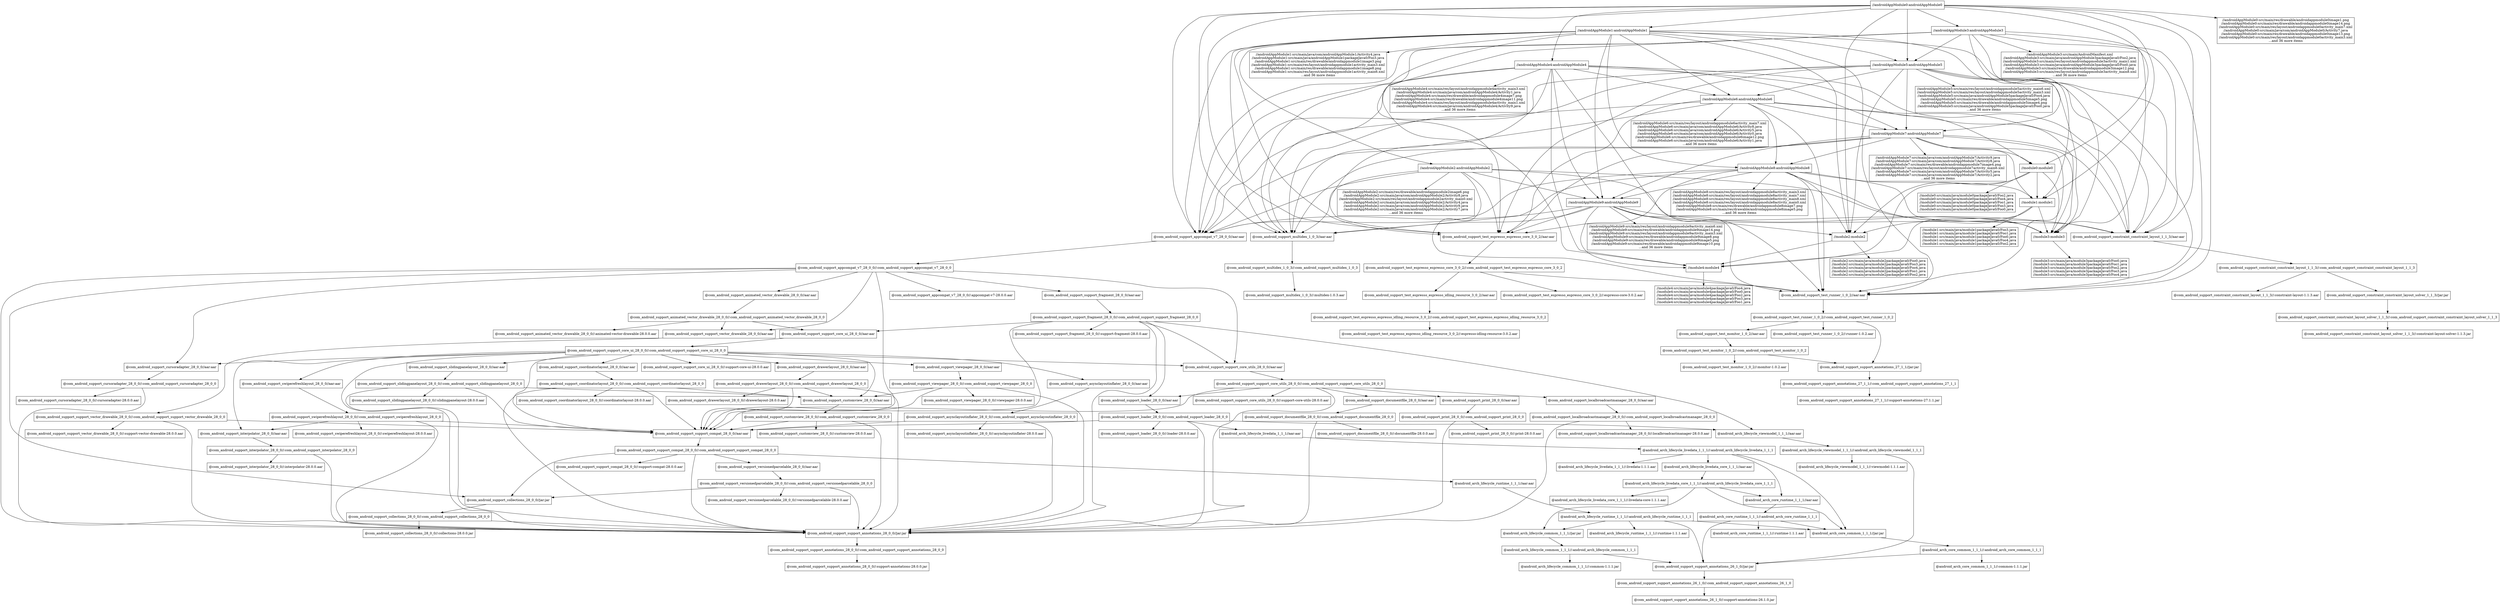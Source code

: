 digraph mygraph {
  node [shape=box];
"//androidAppModule0:androidAppModule0"
"//androidAppModule0:androidAppModule0" -> "//androidAppModule1:androidAppModule1"
"//androidAppModule0:androidAppModule0" -> "//androidAppModule4:androidAppModule4"
"//androidAppModule0:androidAppModule0" -> "//androidAppModule5:androidAppModule5"
"//androidAppModule0:androidAppModule0" -> "//module1:module1"
"//androidAppModule0:androidAppModule0" -> "//module0:module0"
"//androidAppModule0:androidAppModule0" -> "//androidAppModule3:androidAppModule3"
"//androidAppModule0:androidAppModule0" -> "//module2:module2"
"//androidAppModule0:androidAppModule0" -> "@com_android_support_appcompat_v7_28_0_0//aar:aar"
"//androidAppModule0:androidAppModule0" -> "//androidAppModule0:src/main/res/drawable/androidappmodule0image1.png\n//androidAppModule0:src/main/res/drawable/androidappmodule0image14.png\n//androidAppModule0:src/main/res/layout/androidappmodule0activity_main7.xml\n//androidAppModule0:src/main/java/com/androidAppModule0/Activity7.java\n//androidAppModule0:src/main/res/drawable/androidappmodule0image13.png\n//androidAppModule0:src/main/res/layout/androidappmodule0activity_main3.xml\n...and 36 more items"
"//androidAppModule0:androidAppModule0" -> "@com_android_support_test_espresso_espresso_core_3_0_2//aar:aar"
"//androidAppModule0:androidAppModule0" -> "@com_android_support_constraint_constraint_layout_1_1_3//aar:aar"
"//androidAppModule0:androidAppModule0" -> "@com_android_support_test_runner_1_0_2//aar:aar"
"//androidAppModule0:androidAppModule0" -> "@com_android_support_multidex_1_0_3//aar:aar"
"//androidAppModule0:src/main/res/drawable/androidappmodule0image1.png\n//androidAppModule0:src/main/res/drawable/androidappmodule0image14.png\n//androidAppModule0:src/main/res/layout/androidappmodule0activity_main7.xml\n//androidAppModule0:src/main/java/com/androidAppModule0/Activity7.java\n//androidAppModule0:src/main/res/drawable/androidappmodule0image13.png\n//androidAppModule0:src/main/res/layout/androidappmodule0activity_main3.xml\n...and 36 more items"
"//androidAppModule4:androidAppModule4"
"//androidAppModule4:androidAppModule4" -> "//androidAppModule4:src/main/res/layout/androidappmodule4activity_main3.xml\n//androidAppModule4:src/main/java/com/androidAppModule4/Activity1.java\n//androidAppModule4:src/main/res/drawable/androidappmodule4image7.png\n//androidAppModule4:src/main/res/drawable/androidappmodule4image11.png\n//androidAppModule4:src/main/res/layout/androidappmodule4activity_main1.xml\n//androidAppModule4:src/main/java/com/androidAppModule4/Activity9.java\n...and 36 more items"
"//androidAppModule4:androidAppModule4" -> "//androidAppModule9:androidAppModule9"
"//androidAppModule4:androidAppModule4" -> "@com_android_support_test_espresso_espresso_core_3_0_2//aar:aar"
"//androidAppModule4:androidAppModule4" -> "@com_android_support_test_runner_1_0_2//aar:aar"
"//androidAppModule4:androidAppModule4" -> "@com_android_support_multidex_1_0_3//aar:aar"
"//androidAppModule4:androidAppModule4" -> "@com_android_support_constraint_constraint_layout_1_1_3//aar:aar"
"//androidAppModule4:androidAppModule4" -> "@com_android_support_appcompat_v7_28_0_0//aar:aar"
"//androidAppModule4:androidAppModule4" -> "//module0:module0"
"//androidAppModule4:androidAppModule4" -> "//androidAppModule7:androidAppModule7"
"//androidAppModule4:androidAppModule4" -> "//androidAppModule6:androidAppModule6"
"//androidAppModule4:androidAppModule4" -> "//module4:module4"
"//androidAppModule4:src/main/res/layout/androidappmodule4activity_main3.xml\n//androidAppModule4:src/main/java/com/androidAppModule4/Activity1.java\n//androidAppModule4:src/main/res/drawable/androidappmodule4image7.png\n//androidAppModule4:src/main/res/drawable/androidappmodule4image11.png\n//androidAppModule4:src/main/res/layout/androidappmodule4activity_main1.xml\n//androidAppModule4:src/main/java/com/androidAppModule4/Activity9.java\n...and 36 more items"
"//androidAppModule3:androidAppModule3"
"//androidAppModule3:androidAppModule3" -> "//androidAppModule5:androidAppModule5"
"//androidAppModule3:androidAppModule3" -> "//androidAppModule3:src/main/AndroidManifest.xml\n//androidAppModule3:src/main/java/androidAppModule3packageJava0/Foo2.java\n//androidAppModule3:src/main/res/layout/androidappmodule3activity_main1.xml\n//androidAppModule3:src/main/java/androidAppModule3packageJava0/Foo0.java\n//androidAppModule3:src/main/res/drawable/androidappmodule3image12.png\n//androidAppModule3:src/main/res/layout/androidappmodule3activity_main8.xml\n...and 36 more items"
"//androidAppModule3:androidAppModule3" -> "//androidAppModule7:androidAppModule7"
"//androidAppModule3:androidAppModule3" -> "@com_android_support_test_runner_1_0_2//aar:aar"
"//androidAppModule3:androidAppModule3" -> "@com_android_support_test_espresso_espresso_core_3_0_2//aar:aar"
"//androidAppModule3:androidAppModule3" -> "@com_android_support_multidex_1_0_3//aar:aar"
"//androidAppModule3:androidAppModule3" -> "@com_android_support_constraint_constraint_layout_1_1_3//aar:aar"
"//androidAppModule3:androidAppModule3" -> "@com_android_support_appcompat_v7_28_0_0//aar:aar"
"//androidAppModule3:androidAppModule3" -> "//module3:module3"
"//androidAppModule3:androidAppModule3" -> "//module1:module1"
"//androidAppModule3:src/main/AndroidManifest.xml\n//androidAppModule3:src/main/java/androidAppModule3packageJava0/Foo2.java\n//androidAppModule3:src/main/res/layout/androidappmodule3activity_main1.xml\n//androidAppModule3:src/main/java/androidAppModule3packageJava0/Foo0.java\n//androidAppModule3:src/main/res/drawable/androidappmodule3image12.png\n//androidAppModule3:src/main/res/layout/androidappmodule3activity_main8.xml\n...and 36 more items"
"//androidAppModule1:androidAppModule1"
"//androidAppModule1:androidAppModule1" -> "//androidAppModule1:src/main/java/com/androidAppModule1/Activity4.java\n//androidAppModule1:src/main/java/androidAppModule1packageJava0/Foo3.java\n//androidAppModule1:src/main/res/drawable/androidappmodule1image3.png\n//androidAppModule1:src/main/res/layout/androidappmodule1activity_main3.xml\n//androidAppModule1:src/main/res/drawable/androidappmodule1image8.png\n//androidAppModule1:src/main/res/layout/androidappmodule1activity_main6.xml\n...and 36 more items"
"//androidAppModule1:androidAppModule1" -> "@com_android_support_constraint_constraint_layout_1_1_3//aar:aar"
"//androidAppModule1:androidAppModule1" -> "@com_android_support_appcompat_v7_28_0_0//aar:aar"
"//androidAppModule1:androidAppModule1" -> "@com_android_support_test_espresso_espresso_core_3_0_2//aar:aar"
"//androidAppModule1:androidAppModule1" -> "@com_android_support_test_runner_1_0_2//aar:aar"
"//androidAppModule1:androidAppModule1" -> "@com_android_support_multidex_1_0_3//aar:aar"
"//androidAppModule1:androidAppModule1" -> "//androidAppModule8:androidAppModule8"
"//androidAppModule1:androidAppModule1" -> "//module3:module3"
"//androidAppModule1:androidAppModule1" -> "//androidAppModule5:androidAppModule5"
"//androidAppModule1:androidAppModule1" -> "//androidAppModule9:androidAppModule9"
"//androidAppModule1:androidAppModule1" -> "//module4:module4"
"//androidAppModule1:androidAppModule1" -> "//module2:module2"
"//androidAppModule1:androidAppModule1" -> "//androidAppModule6:androidAppModule6"
"//androidAppModule1:androidAppModule1" -> "//androidAppModule2:androidAppModule2"
"//androidAppModule2:androidAppModule2"
"//androidAppModule2:androidAppModule2" -> "//androidAppModule9:androidAppModule9"
"//androidAppModule2:androidAppModule2" -> "//androidAppModule2:src/main/res/drawable/androidappmodule2image6.png\n//androidAppModule2:src/main/java/com/androidAppModule2/Activity8.java\n//androidAppModule2:src/main/res/layout/androidappmodule2activity_main0.xml\n//androidAppModule2:src/main/java/com/androidAppModule2/Activity4.java\n//androidAppModule2:src/main/java/com/androidAppModule2/Activity9.java\n//androidAppModule2:src/main/java/com/androidAppModule2/Activity7.java\n...and 36 more items"
"//androidAppModule2:androidAppModule2" -> "@com_android_support_test_espresso_espresso_core_3_0_2//aar:aar"
"//androidAppModule2:androidAppModule2" -> "@com_android_support_test_runner_1_0_2//aar:aar"
"//androidAppModule2:androidAppModule2" -> "@com_android_support_multidex_1_0_3//aar:aar"
"//androidAppModule2:androidAppModule2" -> "@com_android_support_constraint_constraint_layout_1_1_3//aar:aar"
"//androidAppModule2:androidAppModule2" -> "@com_android_support_appcompat_v7_28_0_0//aar:aar"
"//androidAppModule2:androidAppModule2" -> "//module3:module3"
"//androidAppModule2:src/main/res/drawable/androidappmodule2image6.png\n//androidAppModule2:src/main/java/com/androidAppModule2/Activity8.java\n//androidAppModule2:src/main/res/layout/androidappmodule2activity_main0.xml\n//androidAppModule2:src/main/java/com/androidAppModule2/Activity4.java\n//androidAppModule2:src/main/java/com/androidAppModule2/Activity9.java\n//androidAppModule2:src/main/java/com/androidAppModule2/Activity7.java\n...and 36 more items"
"//androidAppModule5:androidAppModule5"
"//androidAppModule5:androidAppModule5" -> "//androidAppModule5:src/main/res/layout/androidappmodule5activity_main6.xml\n//androidAppModule5:src/main/res/layout/androidappmodule5activity_main3.xml\n//androidAppModule5:src/main/java/androidAppModule5packageJava0/Foo4.java\n//androidAppModule5:src/main/res/drawable/androidappmodule5image5.png\n//androidAppModule5:src/main/res/drawable/androidappmodule5image4.png\n//androidAppModule5:src/main/java/androidAppModule5packageJava0/Foo0.java\n...and 36 more items"
"//androidAppModule5:androidAppModule5" -> "@com_android_support_test_espresso_espresso_core_3_0_2//aar:aar"
"//androidAppModule5:androidAppModule5" -> "@com_android_support_test_runner_1_0_2//aar:aar"
"//androidAppModule5:androidAppModule5" -> "@com_android_support_constraint_constraint_layout_1_1_3//aar:aar"
"//androidAppModule5:androidAppModule5" -> "@com_android_support_multidex_1_0_3//aar:aar"
"//androidAppModule5:androidAppModule5" -> "@com_android_support_appcompat_v7_28_0_0//aar:aar"
"//androidAppModule5:androidAppModule5" -> "//androidAppModule7:androidAppModule7"
"//androidAppModule5:androidAppModule5" -> "//module2:module2"
"//androidAppModule5:androidAppModule5" -> "//androidAppModule6:androidAppModule6"
"//androidAppModule5:androidAppModule5" -> "//module3:module3"
"//androidAppModule6:androidAppModule6"
"//androidAppModule6:androidAppModule6" -> "//androidAppModule8:androidAppModule8"
"//androidAppModule6:androidAppModule6" -> "@com_android_support_test_runner_1_0_2//aar:aar"
"//androidAppModule6:androidAppModule6" -> "@com_android_support_multidex_1_0_3//aar:aar"
"//androidAppModule6:androidAppModule6" -> "@com_android_support_appcompat_v7_28_0_0//aar:aar"
"//androidAppModule6:androidAppModule6" -> "//androidAppModule7:androidAppModule7"
"//androidAppModule6:androidAppModule6" -> "//androidAppModule6:src/main/res/layout/androidappmodule6activity_main7.xml\n//androidAppModule6:src/main/java/com/androidAppModule6/Activity8.java\n//androidAppModule6:src/main/java/com/androidAppModule6/Activity5.java\n//androidAppModule6:src/main/java/com/androidAppModule6/Activity0.java\n//androidAppModule6:src/main/res/drawable/androidappmodule6image12.png\n//androidAppModule6:src/main/java/com/androidAppModule6/Activity1.java\n...and 36 more items"
"//androidAppModule6:androidAppModule6" -> "@com_android_support_test_espresso_espresso_core_3_0_2//aar:aar"
"//androidAppModule6:androidAppModule6" -> "@com_android_support_constraint_constraint_layout_1_1_3//aar:aar"
"//androidAppModule6:androidAppModule6" -> "//module3:module3"
"//androidAppModule7:androidAppModule7"
"//androidAppModule7:androidAppModule7" -> "//module3:module3"
"//androidAppModule7:androidAppModule7" -> "@com_android_support_constraint_constraint_layout_1_1_3//aar:aar"
"//androidAppModule7:androidAppModule7" -> "@com_android_support_multidex_1_0_3//aar:aar"
"//androidAppModule7:androidAppModule7" -> "@com_android_support_appcompat_v7_28_0_0//aar:aar"
"//androidAppModule7:androidAppModule7" -> "//module1:module1"
"//androidAppModule7:androidAppModule7" -> "//module0:module0"
"//androidAppModule7:androidAppModule7" -> "@com_android_support_test_runner_1_0_2//aar:aar"
"//androidAppModule7:androidAppModule7" -> "//androidAppModule8:androidAppModule8"
"//androidAppModule7:androidAppModule7" -> "@com_android_support_test_espresso_espresso_core_3_0_2//aar:aar"
"//androidAppModule7:androidAppModule7" -> "//androidAppModule9:androidAppModule9"
"//androidAppModule7:androidAppModule7" -> "//androidAppModule7:src/main/java/com/androidAppModule7/Activity9.java\n//androidAppModule7:src/main/java/com/androidAppModule7/Activity8.java\n//androidAppModule7:src/main/res/drawable/androidappmodule7image4.png\n//androidAppModule7:src/main/res/layout/androidappmodule7activity_main6.xml\n//androidAppModule7:src/main/java/com/androidAppModule7/Activity5.java\n//androidAppModule7:src/main/java/com/androidAppModule7/Activity2.java\n...and 36 more items"
"//androidAppModule7:src/main/java/com/androidAppModule7/Activity9.java\n//androidAppModule7:src/main/java/com/androidAppModule7/Activity8.java\n//androidAppModule7:src/main/res/drawable/androidappmodule7image4.png\n//androidAppModule7:src/main/res/layout/androidappmodule7activity_main6.xml\n//androidAppModule7:src/main/java/com/androidAppModule7/Activity5.java\n//androidAppModule7:src/main/java/com/androidAppModule7/Activity2.java\n...and 36 more items"
"//module0:module0"
"//module0:module0" -> "//module3:module3"
"//module0:module0" -> "//module0:src/main/java/module0packageJava0/Foo2.java\n//module0:src/main/java/module0packageJava0/Foo4.java\n//module0:src/main/java/module0packageJava0/Foo1.java\n//module0:src/main/java/module0packageJava0/Foo3.java\n//module0:src/main/java/module0packageJava0/Foo0.java"
"//module0:module0" -> "//module1:module1"
"//module0:module0" -> "//module2:module2"
"//module0:module0" -> "//module4:module4"
"//androidAppModule5:src/main/res/layout/androidappmodule5activity_main6.xml\n//androidAppModule5:src/main/res/layout/androidappmodule5activity_main3.xml\n//androidAppModule5:src/main/java/androidAppModule5packageJava0/Foo4.java\n//androidAppModule5:src/main/res/drawable/androidappmodule5image5.png\n//androidAppModule5:src/main/res/drawable/androidappmodule5image4.png\n//androidAppModule5:src/main/java/androidAppModule5packageJava0/Foo0.java\n...and 36 more items"
"//androidAppModule8:androidAppModule8"
"//androidAppModule8:androidAppModule8" -> "//module2:module2"
"//androidAppModule8:androidAppModule8" -> "@com_android_support_test_espresso_espresso_core_3_0_2//aar:aar"
"//androidAppModule8:androidAppModule8" -> "//module1:module1"
"//androidAppModule8:androidAppModule8" -> "//androidAppModule8:src/main/res/layout/androidappmodule8activity_main3.xml\n//androidAppModule8:src/main/res/layout/androidappmodule8activity_main7.xml\n//androidAppModule8:src/main/res/layout/androidappmodule8activity_main8.xml\n//androidAppModule8:src/main/res/layout/androidappmodule8activity_main0.xml\n//androidAppModule8:src/main/res/drawable/androidappmodule8image7.png\n//androidAppModule8:src/main/res/drawable/androidappmodule8image5.png\n...and 36 more items"
"//androidAppModule8:androidAppModule8" -> "//androidAppModule9:androidAppModule9"
"//androidAppModule8:androidAppModule8" -> "//module3:module3"
"//androidAppModule8:androidAppModule8" -> "@com_android_support_appcompat_v7_28_0_0//aar:aar"
"//androidAppModule8:androidAppModule8" -> "@com_android_support_constraint_constraint_layout_1_1_3//aar:aar"
"//androidAppModule8:androidAppModule8" -> "@com_android_support_test_runner_1_0_2//aar:aar"
"//androidAppModule8:androidAppModule8" -> "@com_android_support_multidex_1_0_3//aar:aar"
"//androidAppModule9:androidAppModule9"
"//androidAppModule9:androidAppModule9" -> "//module3:module3"
"//androidAppModule9:androidAppModule9" -> "//module2:module2"
"//androidAppModule9:androidAppModule9" -> "//module4:module4"
"//androidAppModule9:androidAppModule9" -> "@com_android_support_appcompat_v7_28_0_0//aar:aar"
"//androidAppModule9:androidAppModule9" -> "@com_android_support_test_espresso_espresso_core_3_0_2//aar:aar"
"//androidAppModule9:androidAppModule9" -> "@com_android_support_test_runner_1_0_2//aar:aar"
"//androidAppModule9:androidAppModule9" -> "@com_android_support_constraint_constraint_layout_1_1_3//aar:aar"
"//androidAppModule9:androidAppModule9" -> "@com_android_support_multidex_1_0_3//aar:aar"
"//androidAppModule9:androidAppModule9" -> "//androidAppModule9:src/main/res/layout/androidappmodule9activity_main6.xml\n//androidAppModule9:src/main/res/drawable/androidappmodule9image14.png\n//androidAppModule9:src/main/res/layout/androidappmodule9activity_main3.xml\n//androidAppModule9:src/main/res/drawable/androidappmodule9image8.png\n//androidAppModule9:src/main/res/drawable/androidappmodule9image5.png\n//androidAppModule9:src/main/res/drawable/androidappmodule9image10.png\n...and 36 more items"
"//androidAppModule9:src/main/res/layout/androidappmodule9activity_main6.xml\n//androidAppModule9:src/main/res/drawable/androidappmodule9image14.png\n//androidAppModule9:src/main/res/layout/androidappmodule9activity_main3.xml\n//androidAppModule9:src/main/res/drawable/androidappmodule9image8.png\n//androidAppModule9:src/main/res/drawable/androidappmodule9image5.png\n//androidAppModule9:src/main/res/drawable/androidappmodule9image10.png\n...and 36 more items"
"//androidAppModule8:src/main/res/layout/androidappmodule8activity_main3.xml\n//androidAppModule8:src/main/res/layout/androidappmodule8activity_main7.xml\n//androidAppModule8:src/main/res/layout/androidappmodule8activity_main8.xml\n//androidAppModule8:src/main/res/layout/androidappmodule8activity_main0.xml\n//androidAppModule8:src/main/res/drawable/androidappmodule8image7.png\n//androidAppModule8:src/main/res/drawable/androidappmodule8image5.png\n...and 36 more items"
"//module1:module1"
"//module1:module1" -> "//module1:src/main/java/module1packageJava0/Foo3.java\n//module1:src/main/java/module1packageJava0/Foo1.java\n//module1:src/main/java/module1packageJava0/Foo0.java\n//module1:src/main/java/module1packageJava0/Foo4.java\n//module1:src/main/java/module1packageJava0/Foo2.java"
"//module1:module1" -> "//module2:module2"
"//module1:module1" -> "//module4:module4"
"//module1:module1" -> "//module3:module3"
"//module3:module3"
"//module3:module3" -> "//module3:src/main/java/module3packageJava0/Foo0.java\n//module3:src/main/java/module3packageJava0/Foo1.java\n//module3:src/main/java/module3packageJava0/Foo2.java\n//module3:src/main/java/module3packageJava0/Foo3.java\n//module3:src/main/java/module3packageJava0/Foo4.java"
"//module3:src/main/java/module3packageJava0/Foo0.java\n//module3:src/main/java/module3packageJava0/Foo1.java\n//module3:src/main/java/module3packageJava0/Foo2.java\n//module3:src/main/java/module3packageJava0/Foo3.java\n//module3:src/main/java/module3packageJava0/Foo4.java"
"//module1:src/main/java/module1packageJava0/Foo3.java\n//module1:src/main/java/module1packageJava0/Foo1.java\n//module1:src/main/java/module1packageJava0/Foo0.java\n//module1:src/main/java/module1packageJava0/Foo4.java\n//module1:src/main/java/module1packageJava0/Foo2.java"
"//module2:module2"
"//module2:module2" -> "//module2:src/main/java/module2packageJava0/Foo0.java\n//module2:src/main/java/module2packageJava0/Foo3.java\n//module2:src/main/java/module2packageJava0/Foo4.java\n//module2:src/main/java/module2packageJava0/Foo1.java\n//module2:src/main/java/module2packageJava0/Foo2.java"
"//module2:module2" -> "//module4:module4"
"//module4:module4"
"//module4:module4" -> "//module4:src/main/java/module4packageJava0/Foo4.java\n//module4:src/main/java/module4packageJava0/Foo0.java\n//module4:src/main/java/module4packageJava0/Foo2.java\n//module4:src/main/java/module4packageJava0/Foo3.java\n//module4:src/main/java/module4packageJava0/Foo1.java"
"//module4:src/main/java/module4packageJava0/Foo4.java\n//module4:src/main/java/module4packageJava0/Foo0.java\n//module4:src/main/java/module4packageJava0/Foo2.java\n//module4:src/main/java/module4packageJava0/Foo3.java\n//module4:src/main/java/module4packageJava0/Foo1.java"
"//module2:src/main/java/module2packageJava0/Foo0.java\n//module2:src/main/java/module2packageJava0/Foo3.java\n//module2:src/main/java/module2packageJava0/Foo4.java\n//module2:src/main/java/module2packageJava0/Foo1.java\n//module2:src/main/java/module2packageJava0/Foo2.java"
"@com_android_support_multidex_1_0_3//aar:aar"
"@com_android_support_multidex_1_0_3//aar:aar" -> "@com_android_support_multidex_1_0_3//:com_android_support_multidex_1_0_3"
"@com_android_support_multidex_1_0_3//:com_android_support_multidex_1_0_3"
"@com_android_support_multidex_1_0_3//:com_android_support_multidex_1_0_3" -> "@com_android_support_multidex_1_0_3//:multidex-1.0.3.aar"
"@com_android_support_multidex_1_0_3//:multidex-1.0.3.aar"
"@com_android_support_constraint_constraint_layout_1_1_3//aar:aar"
"@com_android_support_constraint_constraint_layout_1_1_3//aar:aar" -> "@com_android_support_constraint_constraint_layout_1_1_3//:com_android_support_constraint_constraint_layout_1_1_3"
"@com_android_support_constraint_constraint_layout_1_1_3//:com_android_support_constraint_constraint_layout_1_1_3"
"@com_android_support_constraint_constraint_layout_1_1_3//:com_android_support_constraint_constraint_layout_1_1_3" -> "@com_android_support_constraint_constraint_layout_1_1_3//:constraint-layout-1.1.3.aar"
"@com_android_support_constraint_constraint_layout_1_1_3//:com_android_support_constraint_constraint_layout_1_1_3" -> "@com_android_support_constraint_constraint_layout_solver_1_1_3//jar:jar"
"@com_android_support_constraint_constraint_layout_solver_1_1_3//jar:jar"
"@com_android_support_constraint_constraint_layout_solver_1_1_3//jar:jar" -> "@com_android_support_constraint_constraint_layout_solver_1_1_3//:com_android_support_constraint_constraint_layout_solver_1_1_3"
"@com_android_support_constraint_constraint_layout_solver_1_1_3//:com_android_support_constraint_constraint_layout_solver_1_1_3"
"@com_android_support_constraint_constraint_layout_solver_1_1_3//:com_android_support_constraint_constraint_layout_solver_1_1_3" -> "@com_android_support_constraint_constraint_layout_solver_1_1_3//:constraint-layout-solver-1.1.3.jar"
"@com_android_support_constraint_constraint_layout_solver_1_1_3//:constraint-layout-solver-1.1.3.jar"
"@com_android_support_constraint_constraint_layout_1_1_3//:constraint-layout-1.1.3.aar"
"//androidAppModule1:src/main/java/com/androidAppModule1/Activity4.java\n//androidAppModule1:src/main/java/androidAppModule1packageJava0/Foo3.java\n//androidAppModule1:src/main/res/drawable/androidappmodule1image3.png\n//androidAppModule1:src/main/res/layout/androidappmodule1activity_main3.xml\n//androidAppModule1:src/main/res/drawable/androidappmodule1image8.png\n//androidAppModule1:src/main/res/layout/androidappmodule1activity_main6.xml\n...and 36 more items"
"@com_android_support_appcompat_v7_28_0_0//aar:aar"
"@com_android_support_appcompat_v7_28_0_0//aar:aar" -> "@com_android_support_appcompat_v7_28_0_0//:com_android_support_appcompat_v7_28_0_0"
"@com_android_support_appcompat_v7_28_0_0//:com_android_support_appcompat_v7_28_0_0"
"@com_android_support_appcompat_v7_28_0_0//:com_android_support_appcompat_v7_28_0_0" -> "@com_android_support_appcompat_v7_28_0_0//:appcompat-v7-28.0.0.aar"
"@com_android_support_appcompat_v7_28_0_0//:com_android_support_appcompat_v7_28_0_0" -> "@com_android_support_support_compat_28_0_0//aar:aar"
"@com_android_support_appcompat_v7_28_0_0//:com_android_support_appcompat_v7_28_0_0" -> "@com_android_support_support_fragment_28_0_0//aar:aar"
"@com_android_support_appcompat_v7_28_0_0//:com_android_support_appcompat_v7_28_0_0" -> "@com_android_support_support_core_utils_28_0_0//aar:aar"
"@com_android_support_appcompat_v7_28_0_0//:com_android_support_appcompat_v7_28_0_0" -> "@com_android_support_collections_28_0_0//jar:jar"
"@com_android_support_appcompat_v7_28_0_0//:com_android_support_appcompat_v7_28_0_0" -> "@com_android_support_cursoradapter_28_0_0//aar:aar"
"@com_android_support_appcompat_v7_28_0_0//:com_android_support_appcompat_v7_28_0_0" -> "@com_android_support_animated_vector_drawable_28_0_0//aar:aar"
"@com_android_support_appcompat_v7_28_0_0//:com_android_support_appcompat_v7_28_0_0" -> "@com_android_support_support_annotations_28_0_0//jar:jar"
"@com_android_support_appcompat_v7_28_0_0//:com_android_support_appcompat_v7_28_0_0" -> "@com_android_support_support_vector_drawable_28_0_0//aar:aar"
"@com_android_support_appcompat_v7_28_0_0//:appcompat-v7-28.0.0.aar"
"@com_android_support_support_fragment_28_0_0//aar:aar"
"@com_android_support_support_fragment_28_0_0//aar:aar" -> "@com_android_support_support_fragment_28_0_0//:com_android_support_support_fragment_28_0_0"
"@com_android_support_support_fragment_28_0_0//:com_android_support_support_fragment_28_0_0"
"@com_android_support_support_fragment_28_0_0//:com_android_support_support_fragment_28_0_0" -> "@com_android_support_loader_28_0_0//aar:aar"
"@com_android_support_support_fragment_28_0_0//:com_android_support_support_fragment_28_0_0" -> "@com_android_support_support_annotations_28_0_0//jar:jar"
"@com_android_support_support_fragment_28_0_0//:com_android_support_support_fragment_28_0_0" -> "@com_android_support_support_fragment_28_0_0//:support-fragment-28.0.0.aar"
"@com_android_support_support_fragment_28_0_0//:com_android_support_support_fragment_28_0_0" -> "@com_android_support_support_compat_28_0_0//aar:aar"
"@com_android_support_support_fragment_28_0_0//:com_android_support_support_fragment_28_0_0" -> "@com_android_support_support_core_utils_28_0_0//aar:aar"
"@com_android_support_support_fragment_28_0_0//:com_android_support_support_fragment_28_0_0" -> "@android_arch_lifecycle_viewmodel_1_1_1//aar:aar"
"@com_android_support_support_fragment_28_0_0//:com_android_support_support_fragment_28_0_0" -> "@com_android_support_support_core_ui_28_0_0//aar:aar"
"@com_android_support_support_fragment_28_0_0//:support-fragment-28.0.0.aar"
"//module0:src/main/java/module0packageJava0/Foo2.java\n//module0:src/main/java/module0packageJava0/Foo4.java\n//module0:src/main/java/module0packageJava0/Foo1.java\n//module0:src/main/java/module0packageJava0/Foo3.java\n//module0:src/main/java/module0packageJava0/Foo0.java"
"@com_android_support_animated_vector_drawable_28_0_0//aar:aar"
"@com_android_support_animated_vector_drawable_28_0_0//aar:aar" -> "@com_android_support_animated_vector_drawable_28_0_0//:com_android_support_animated_vector_drawable_28_0_0"
"//androidAppModule6:src/main/res/layout/androidappmodule6activity_main7.xml\n//androidAppModule6:src/main/java/com/androidAppModule6/Activity8.java\n//androidAppModule6:src/main/java/com/androidAppModule6/Activity5.java\n//androidAppModule6:src/main/java/com/androidAppModule6/Activity0.java\n//androidAppModule6:src/main/res/drawable/androidappmodule6image12.png\n//androidAppModule6:src/main/java/com/androidAppModule6/Activity1.java\n...and 36 more items"
"@com_android_support_animated_vector_drawable_28_0_0//:com_android_support_animated_vector_drawable_28_0_0"
"@com_android_support_animated_vector_drawable_28_0_0//:com_android_support_animated_vector_drawable_28_0_0" -> "@com_android_support_support_vector_drawable_28_0_0//aar:aar"
"@com_android_support_animated_vector_drawable_28_0_0//:com_android_support_animated_vector_drawable_28_0_0" -> "@com_android_support_animated_vector_drawable_28_0_0//:animated-vector-drawable-28.0.0.aar"
"@com_android_support_animated_vector_drawable_28_0_0//:com_android_support_animated_vector_drawable_28_0_0" -> "@com_android_support_support_core_ui_28_0_0//aar:aar"
"@com_android_support_support_core_ui_28_0_0//aar:aar"
"@com_android_support_support_core_ui_28_0_0//aar:aar" -> "@com_android_support_support_core_ui_28_0_0//:com_android_support_support_core_ui_28_0_0"
"@com_android_support_support_core_ui_28_0_0//:com_android_support_support_core_ui_28_0_0"
"@com_android_support_support_core_ui_28_0_0//:com_android_support_support_core_ui_28_0_0" -> "@com_android_support_support_annotations_28_0_0//jar:jar"
"@com_android_support_support_core_ui_28_0_0//:com_android_support_support_core_ui_28_0_0" -> "@com_android_support_viewpager_28_0_0//aar:aar"
"@com_android_support_support_core_ui_28_0_0//:com_android_support_support_core_ui_28_0_0" -> "@com_android_support_support_core_ui_28_0_0//:support-core-ui-28.0.0.aar"
"@com_android_support_support_core_ui_28_0_0//:com_android_support_support_core_ui_28_0_0" -> "@com_android_support_support_compat_28_0_0//aar:aar"
"@com_android_support_support_core_ui_28_0_0//:com_android_support_support_core_ui_28_0_0" -> "@com_android_support_interpolator_28_0_0//aar:aar"
"@com_android_support_support_core_ui_28_0_0//:com_android_support_support_core_ui_28_0_0" -> "@com_android_support_drawerlayout_28_0_0//aar:aar"
"@com_android_support_support_core_ui_28_0_0//:com_android_support_support_core_ui_28_0_0" -> "@com_android_support_support_core_utils_28_0_0//aar:aar"
"@com_android_support_support_core_ui_28_0_0//:com_android_support_support_core_ui_28_0_0" -> "@com_android_support_swiperefreshlayout_28_0_0//aar:aar"
"@com_android_support_support_core_ui_28_0_0//:com_android_support_support_core_ui_28_0_0" -> "@com_android_support_coordinatorlayout_28_0_0//aar:aar"
"@com_android_support_support_core_ui_28_0_0//:com_android_support_support_core_ui_28_0_0" -> "@com_android_support_asynclayoutinflater_28_0_0//aar:aar"
"@com_android_support_support_core_ui_28_0_0//:com_android_support_support_core_ui_28_0_0" -> "@com_android_support_cursoradapter_28_0_0//aar:aar"
"@com_android_support_support_core_ui_28_0_0//:com_android_support_support_core_ui_28_0_0" -> "@com_android_support_customview_28_0_0//aar:aar"
"@com_android_support_support_core_ui_28_0_0//:com_android_support_support_core_ui_28_0_0" -> "@com_android_support_slidingpanelayout_28_0_0//aar:aar"
"@com_android_support_slidingpanelayout_28_0_0//aar:aar"
"@com_android_support_slidingpanelayout_28_0_0//aar:aar" -> "@com_android_support_slidingpanelayout_28_0_0//:com_android_support_slidingpanelayout_28_0_0"
"@com_android_support_slidingpanelayout_28_0_0//:com_android_support_slidingpanelayout_28_0_0"
"@com_android_support_slidingpanelayout_28_0_0//:com_android_support_slidingpanelayout_28_0_0" -> "@com_android_support_support_annotations_28_0_0//jar:jar"
"@com_android_support_slidingpanelayout_28_0_0//:com_android_support_slidingpanelayout_28_0_0" -> "@com_android_support_customview_28_0_0//aar:aar"
"@com_android_support_slidingpanelayout_28_0_0//:com_android_support_slidingpanelayout_28_0_0" -> "@com_android_support_slidingpanelayout_28_0_0//:slidingpanelayout-28.0.0.aar"
"@com_android_support_slidingpanelayout_28_0_0//:com_android_support_slidingpanelayout_28_0_0" -> "@com_android_support_support_compat_28_0_0//aar:aar"
"@com_android_support_slidingpanelayout_28_0_0//:slidingpanelayout-28.0.0.aar"
"@com_android_support_cursoradapter_28_0_0//aar:aar"
"@com_android_support_cursoradapter_28_0_0//aar:aar" -> "@com_android_support_cursoradapter_28_0_0//:com_android_support_cursoradapter_28_0_0"
"@com_android_support_cursoradapter_28_0_0//:com_android_support_cursoradapter_28_0_0"
"@com_android_support_cursoradapter_28_0_0//:com_android_support_cursoradapter_28_0_0" -> "@com_android_support_cursoradapter_28_0_0//:cursoradapter-28.0.0.aar"
"@com_android_support_cursoradapter_28_0_0//:com_android_support_cursoradapter_28_0_0" -> "@com_android_support_support_annotations_28_0_0//jar:jar"
"@com_android_support_cursoradapter_28_0_0//:cursoradapter-28.0.0.aar"
"@com_android_support_asynclayoutinflater_28_0_0//aar:aar"
"@com_android_support_asynclayoutinflater_28_0_0//aar:aar" -> "@com_android_support_asynclayoutinflater_28_0_0//:com_android_support_asynclayoutinflater_28_0_0"
"@com_android_support_asynclayoutinflater_28_0_0//:com_android_support_asynclayoutinflater_28_0_0"
"@com_android_support_asynclayoutinflater_28_0_0//:com_android_support_asynclayoutinflater_28_0_0" -> "@com_android_support_support_annotations_28_0_0//jar:jar"
"@com_android_support_asynclayoutinflater_28_0_0//:com_android_support_asynclayoutinflater_28_0_0" -> "@com_android_support_asynclayoutinflater_28_0_0//:asynclayoutinflater-28.0.0.aar"
"@com_android_support_asynclayoutinflater_28_0_0//:com_android_support_asynclayoutinflater_28_0_0" -> "@com_android_support_support_compat_28_0_0//aar:aar"
"@com_android_support_asynclayoutinflater_28_0_0//:asynclayoutinflater-28.0.0.aar"
"@com_android_support_coordinatorlayout_28_0_0//aar:aar"
"@com_android_support_coordinatorlayout_28_0_0//aar:aar" -> "@com_android_support_coordinatorlayout_28_0_0//:com_android_support_coordinatorlayout_28_0_0"
"@com_android_support_coordinatorlayout_28_0_0//:com_android_support_coordinatorlayout_28_0_0"
"@com_android_support_coordinatorlayout_28_0_0//:com_android_support_coordinatorlayout_28_0_0" -> "@com_android_support_support_compat_28_0_0//aar:aar"
"@com_android_support_coordinatorlayout_28_0_0//:com_android_support_coordinatorlayout_28_0_0" -> "@com_android_support_customview_28_0_0//aar:aar"
"@com_android_support_coordinatorlayout_28_0_0//:com_android_support_coordinatorlayout_28_0_0" -> "@com_android_support_coordinatorlayout_28_0_0//:coordinatorlayout-28.0.0.aar"
"@com_android_support_coordinatorlayout_28_0_0//:com_android_support_coordinatorlayout_28_0_0" -> "@com_android_support_support_annotations_28_0_0//jar:jar"
"@com_android_support_coordinatorlayout_28_0_0//:coordinatorlayout-28.0.0.aar"
"@com_android_support_swiperefreshlayout_28_0_0//aar:aar"
"@com_android_support_swiperefreshlayout_28_0_0//aar:aar" -> "@com_android_support_swiperefreshlayout_28_0_0//:com_android_support_swiperefreshlayout_28_0_0"
"@com_android_support_swiperefreshlayout_28_0_0//:com_android_support_swiperefreshlayout_28_0_0"
"@com_android_support_swiperefreshlayout_28_0_0//:com_android_support_swiperefreshlayout_28_0_0" -> "@com_android_support_swiperefreshlayout_28_0_0//:swiperefreshlayout-28.0.0.aar"
"@com_android_support_swiperefreshlayout_28_0_0//:com_android_support_swiperefreshlayout_28_0_0" -> "@com_android_support_support_compat_28_0_0//aar:aar"
"@com_android_support_swiperefreshlayout_28_0_0//:com_android_support_swiperefreshlayout_28_0_0" -> "@com_android_support_interpolator_28_0_0//aar:aar"
"@com_android_support_swiperefreshlayout_28_0_0//:com_android_support_swiperefreshlayout_28_0_0" -> "@com_android_support_support_annotations_28_0_0//jar:jar"
"@com_android_support_swiperefreshlayout_28_0_0//:swiperefreshlayout-28.0.0.aar"
"@com_android_support_support_core_utils_28_0_0//aar:aar"
"@com_android_support_support_core_utils_28_0_0//aar:aar" -> "@com_android_support_support_core_utils_28_0_0//:com_android_support_support_core_utils_28_0_0"
"@com_android_support_support_core_utils_28_0_0//:com_android_support_support_core_utils_28_0_0"
"@com_android_support_support_core_utils_28_0_0//:com_android_support_support_core_utils_28_0_0" -> "@com_android_support_localbroadcastmanager_28_0_0//aar:aar"
"@com_android_support_support_core_utils_28_0_0//:com_android_support_support_core_utils_28_0_0" -> "@com_android_support_support_core_utils_28_0_0//:support-core-utils-28.0.0.aar"
"@com_android_support_support_core_utils_28_0_0//:com_android_support_support_core_utils_28_0_0" -> "@com_android_support_support_compat_28_0_0//aar:aar"
"@com_android_support_support_core_utils_28_0_0//:com_android_support_support_core_utils_28_0_0" -> "@com_android_support_print_28_0_0//aar:aar"
"@com_android_support_support_core_utils_28_0_0//:com_android_support_support_core_utils_28_0_0" -> "@com_android_support_support_annotations_28_0_0//jar:jar"
"@com_android_support_support_core_utils_28_0_0//:com_android_support_support_core_utils_28_0_0" -> "@com_android_support_loader_28_0_0//aar:aar"
"@com_android_support_support_core_utils_28_0_0//:com_android_support_support_core_utils_28_0_0" -> "@com_android_support_documentfile_28_0_0//aar:aar"
"@com_android_support_documentfile_28_0_0//aar:aar"
"@com_android_support_documentfile_28_0_0//aar:aar" -> "@com_android_support_documentfile_28_0_0//:com_android_support_documentfile_28_0_0"
"@com_android_support_documentfile_28_0_0//:com_android_support_documentfile_28_0_0"
"@com_android_support_documentfile_28_0_0//:com_android_support_documentfile_28_0_0" -> "@com_android_support_documentfile_28_0_0//:documentfile-28.0.0.aar"
"@com_android_support_documentfile_28_0_0//:com_android_support_documentfile_28_0_0" -> "@com_android_support_support_annotations_28_0_0//jar:jar"
"@com_android_support_loader_28_0_0//aar:aar"
"@com_android_support_loader_28_0_0//aar:aar" -> "@com_android_support_loader_28_0_0//:com_android_support_loader_28_0_0"
"@com_android_support_loader_28_0_0//:com_android_support_loader_28_0_0"
"@com_android_support_loader_28_0_0//:com_android_support_loader_28_0_0" -> "@android_arch_lifecycle_livedata_1_1_1//aar:aar"
"@com_android_support_loader_28_0_0//:com_android_support_loader_28_0_0" -> "@com_android_support_loader_28_0_0//:loader-28.0.0.aar"
"@com_android_support_loader_28_0_0//:com_android_support_loader_28_0_0" -> "@android_arch_lifecycle_viewmodel_1_1_1//aar:aar"
"@com_android_support_loader_28_0_0//:com_android_support_loader_28_0_0" -> "@com_android_support_support_compat_28_0_0//aar:aar"
"@com_android_support_loader_28_0_0//:com_android_support_loader_28_0_0" -> "@com_android_support_support_annotations_28_0_0//jar:jar"
"@android_arch_lifecycle_viewmodel_1_1_1//aar:aar"
"@android_arch_lifecycle_viewmodel_1_1_1//aar:aar" -> "@android_arch_lifecycle_viewmodel_1_1_1//:android_arch_lifecycle_viewmodel_1_1_1"
"@android_arch_lifecycle_viewmodel_1_1_1//:android_arch_lifecycle_viewmodel_1_1_1"
"@android_arch_lifecycle_viewmodel_1_1_1//:android_arch_lifecycle_viewmodel_1_1_1" -> "@android_arch_lifecycle_viewmodel_1_1_1//:viewmodel-1.1.1.aar"
"@android_arch_lifecycle_viewmodel_1_1_1//:android_arch_lifecycle_viewmodel_1_1_1" -> "@com_android_support_support_annotations_26_1_0//jar:jar"
"@android_arch_lifecycle_viewmodel_1_1_1//:viewmodel-1.1.1.aar"
"@com_android_support_loader_28_0_0//:loader-28.0.0.aar"
"@android_arch_lifecycle_livedata_1_1_1//aar:aar"
"@android_arch_lifecycle_livedata_1_1_1//aar:aar" -> "@android_arch_lifecycle_livedata_1_1_1//:android_arch_lifecycle_livedata_1_1_1"
"@android_arch_lifecycle_livedata_1_1_1//:android_arch_lifecycle_livedata_1_1_1"
"@android_arch_lifecycle_livedata_1_1_1//:android_arch_lifecycle_livedata_1_1_1" -> "@android_arch_lifecycle_livedata_1_1_1//:livedata-1.1.1.aar"
"@android_arch_lifecycle_livedata_1_1_1//:android_arch_lifecycle_livedata_1_1_1" -> "@android_arch_lifecycle_livedata_core_1_1_1//aar:aar"
"@android_arch_lifecycle_livedata_1_1_1//:android_arch_lifecycle_livedata_1_1_1" -> "@android_arch_core_runtime_1_1_1//aar:aar"
"@android_arch_lifecycle_livedata_1_1_1//:android_arch_lifecycle_livedata_1_1_1" -> "@android_arch_core_common_1_1_1//jar:jar"
"@android_arch_lifecycle_livedata_core_1_1_1//aar:aar"
"@android_arch_lifecycle_livedata_core_1_1_1//aar:aar" -> "@android_arch_lifecycle_livedata_core_1_1_1//:android_arch_lifecycle_livedata_core_1_1_1"
"@android_arch_lifecycle_livedata_core_1_1_1//:android_arch_lifecycle_livedata_core_1_1_1"
"@android_arch_lifecycle_livedata_core_1_1_1//:android_arch_lifecycle_livedata_core_1_1_1" -> "@android_arch_lifecycle_livedata_core_1_1_1//:livedata-core-1.1.1.aar"
"@android_arch_lifecycle_livedata_core_1_1_1//:android_arch_lifecycle_livedata_core_1_1_1" -> "@android_arch_lifecycle_common_1_1_1//jar:jar"
"@android_arch_lifecycle_livedata_core_1_1_1//:android_arch_lifecycle_livedata_core_1_1_1" -> "@android_arch_core_common_1_1_1//jar:jar"
"@android_arch_lifecycle_livedata_core_1_1_1//:android_arch_lifecycle_livedata_core_1_1_1" -> "@android_arch_core_runtime_1_1_1//aar:aar"
"@android_arch_core_runtime_1_1_1//aar:aar"
"@android_arch_core_runtime_1_1_1//aar:aar" -> "@android_arch_core_runtime_1_1_1//:android_arch_core_runtime_1_1_1"
"@android_arch_core_runtime_1_1_1//:android_arch_core_runtime_1_1_1"
"@android_arch_core_runtime_1_1_1//:android_arch_core_runtime_1_1_1" -> "@android_arch_core_runtime_1_1_1//:runtime-1.1.1.aar"
"@android_arch_core_runtime_1_1_1//:android_arch_core_runtime_1_1_1" -> "@com_android_support_support_annotations_26_1_0//jar:jar"
"@android_arch_core_runtime_1_1_1//:android_arch_core_runtime_1_1_1" -> "@android_arch_core_common_1_1_1//jar:jar"
"@android_arch_core_runtime_1_1_1//:runtime-1.1.1.aar"
"@android_arch_lifecycle_livedata_core_1_1_1//:livedata-core-1.1.1.aar"
"@android_arch_lifecycle_livedata_1_1_1//:livedata-1.1.1.aar"
"@com_android_support_print_28_0_0//aar:aar"
"@com_android_support_print_28_0_0//aar:aar" -> "@com_android_support_print_28_0_0//:com_android_support_print_28_0_0"
"@com_android_support_print_28_0_0//:com_android_support_print_28_0_0"
"@com_android_support_print_28_0_0//:com_android_support_print_28_0_0" -> "@com_android_support_print_28_0_0//:print-28.0.0.aar"
"@com_android_support_print_28_0_0//:com_android_support_print_28_0_0" -> "@com_android_support_support_annotations_28_0_0//jar:jar"
"@com_android_support_print_28_0_0//:print-28.0.0.aar"
"@com_android_support_support_core_utils_28_0_0//:support-core-utils-28.0.0.aar"
"@com_android_support_localbroadcastmanager_28_0_0//aar:aar"
"@com_android_support_localbroadcastmanager_28_0_0//aar:aar" -> "@com_android_support_localbroadcastmanager_28_0_0//:com_android_support_localbroadcastmanager_28_0_0"
"@com_android_support_localbroadcastmanager_28_0_0//:com_android_support_localbroadcastmanager_28_0_0"
"@com_android_support_localbroadcastmanager_28_0_0//:com_android_support_localbroadcastmanager_28_0_0" -> "@com_android_support_support_annotations_28_0_0//jar:jar"
"@com_android_support_localbroadcastmanager_28_0_0//:com_android_support_localbroadcastmanager_28_0_0" -> "@com_android_support_localbroadcastmanager_28_0_0//:localbroadcastmanager-28.0.0.aar"
"@com_android_support_localbroadcastmanager_28_0_0//:localbroadcastmanager-28.0.0.aar"
"@com_android_support_drawerlayout_28_0_0//aar:aar"
"@com_android_support_drawerlayout_28_0_0//aar:aar" -> "@com_android_support_drawerlayout_28_0_0//:com_android_support_drawerlayout_28_0_0"
"@com_android_support_drawerlayout_28_0_0//:com_android_support_drawerlayout_28_0_0"
"@com_android_support_drawerlayout_28_0_0//:com_android_support_drawerlayout_28_0_0" -> "@com_android_support_drawerlayout_28_0_0//:drawerlayout-28.0.0.aar"
"@com_android_support_drawerlayout_28_0_0//:com_android_support_drawerlayout_28_0_0" -> "@com_android_support_support_compat_28_0_0//aar:aar"
"@com_android_support_drawerlayout_28_0_0//:com_android_support_drawerlayout_28_0_0" -> "@com_android_support_support_annotations_28_0_0//jar:jar"
"@com_android_support_drawerlayout_28_0_0//:com_android_support_drawerlayout_28_0_0" -> "@com_android_support_customview_28_0_0//aar:aar"
"@com_android_support_drawerlayout_28_0_0//:drawerlayout-28.0.0.aar"
"@com_android_support_interpolator_28_0_0//aar:aar"
"@com_android_support_interpolator_28_0_0//aar:aar" -> "@com_android_support_interpolator_28_0_0//:com_android_support_interpolator_28_0_0"
"@com_android_support_interpolator_28_0_0//:com_android_support_interpolator_28_0_0"
"@com_android_support_interpolator_28_0_0//:com_android_support_interpolator_28_0_0" -> "@com_android_support_support_annotations_28_0_0//jar:jar"
"@com_android_support_interpolator_28_0_0//:com_android_support_interpolator_28_0_0" -> "@com_android_support_interpolator_28_0_0//:interpolator-28.0.0.aar"
"@com_android_support_interpolator_28_0_0//:interpolator-28.0.0.aar"
"@com_android_support_support_core_ui_28_0_0//:support-core-ui-28.0.0.aar"
"@com_android_support_viewpager_28_0_0//aar:aar"
"@com_android_support_viewpager_28_0_0//aar:aar" -> "@com_android_support_viewpager_28_0_0//:com_android_support_viewpager_28_0_0"
"@com_android_support_viewpager_28_0_0//:com_android_support_viewpager_28_0_0"
"@com_android_support_viewpager_28_0_0//:com_android_support_viewpager_28_0_0" -> "@com_android_support_support_annotations_28_0_0//jar:jar"
"@com_android_support_viewpager_28_0_0//:com_android_support_viewpager_28_0_0" -> "@com_android_support_viewpager_28_0_0//:viewpager-28.0.0.aar"
"@com_android_support_viewpager_28_0_0//:com_android_support_viewpager_28_0_0" -> "@com_android_support_support_compat_28_0_0//aar:aar"
"@com_android_support_viewpager_28_0_0//:com_android_support_viewpager_28_0_0" -> "@com_android_support_customview_28_0_0//aar:aar"
"@com_android_support_customview_28_0_0//aar:aar"
"@com_android_support_customview_28_0_0//aar:aar" -> "@com_android_support_customview_28_0_0//:com_android_support_customview_28_0_0"
"@com_android_support_viewpager_28_0_0//:viewpager-28.0.0.aar"
"@com_android_support_animated_vector_drawable_28_0_0//:animated-vector-drawable-28.0.0.aar"
"@com_android_support_support_vector_drawable_28_0_0//aar:aar"
"@com_android_support_support_vector_drawable_28_0_0//aar:aar" -> "@com_android_support_support_vector_drawable_28_0_0//:com_android_support_support_vector_drawable_28_0_0"
"@com_android_support_support_vector_drawable_28_0_0//:com_android_support_support_vector_drawable_28_0_0"
"@com_android_support_support_vector_drawable_28_0_0//:com_android_support_support_vector_drawable_28_0_0" -> "@com_android_support_support_vector_drawable_28_0_0//:support-vector-drawable-28.0.0.aar"
"@com_android_support_support_vector_drawable_28_0_0//:com_android_support_support_vector_drawable_28_0_0" -> "@com_android_support_support_compat_28_0_0//aar:aar"
"@com_android_support_support_vector_drawable_28_0_0//:com_android_support_support_vector_drawable_28_0_0" -> "@com_android_support_support_annotations_28_0_0//jar:jar"
"@com_android_support_support_vector_drawable_28_0_0//:support-vector-drawable-28.0.0.aar"
"@com_android_support_test_espresso_espresso_core_3_0_2//aar:aar"
"@com_android_support_test_espresso_espresso_core_3_0_2//aar:aar" -> "@com_android_support_test_espresso_espresso_core_3_0_2//:com_android_support_test_espresso_espresso_core_3_0_2"
"@com_android_support_test_espresso_espresso_core_3_0_2//:com_android_support_test_espresso_espresso_core_3_0_2"
"@com_android_support_test_espresso_espresso_core_3_0_2//:com_android_support_test_espresso_espresso_core_3_0_2" -> "@com_android_support_test_espresso_espresso_core_3_0_2//:espresso-core-3.0.2.aar"
"@com_android_support_test_espresso_espresso_core_3_0_2//:com_android_support_test_espresso_espresso_core_3_0_2" -> "@com_android_support_test_espresso_espresso_idling_resource_3_0_2//aar:aar"
"@com_android_support_test_espresso_espresso_core_3_0_2//:com_android_support_test_espresso_espresso_core_3_0_2" -> "@com_android_support_test_runner_1_0_2//aar:aar"
"@com_android_support_test_runner_1_0_2//aar:aar"
"@com_android_support_test_runner_1_0_2//aar:aar" -> "@com_android_support_test_runner_1_0_2//:com_android_support_test_runner_1_0_2"
"@com_android_support_test_runner_1_0_2//:com_android_support_test_runner_1_0_2"
"@com_android_support_test_runner_1_0_2//:com_android_support_test_runner_1_0_2" -> "@com_android_support_test_runner_1_0_2//:runner-1.0.2.aar"
"@com_android_support_test_runner_1_0_2//:com_android_support_test_runner_1_0_2" -> "@com_android_support_test_monitor_1_0_2//aar:aar"
"@com_android_support_test_runner_1_0_2//:com_android_support_test_runner_1_0_2" -> "@com_android_support_support_annotations_27_1_1//jar:jar"
"@com_android_support_test_monitor_1_0_2//aar:aar"
"@com_android_support_test_monitor_1_0_2//aar:aar" -> "@com_android_support_test_monitor_1_0_2//:com_android_support_test_monitor_1_0_2"
"@com_android_support_test_monitor_1_0_2//:com_android_support_test_monitor_1_0_2"
"@com_android_support_test_monitor_1_0_2//:com_android_support_test_monitor_1_0_2" -> "@com_android_support_test_monitor_1_0_2//:monitor-1.0.2.aar"
"@com_android_support_test_monitor_1_0_2//:com_android_support_test_monitor_1_0_2" -> "@com_android_support_support_annotations_27_1_1//jar:jar"
"@com_android_support_support_annotations_27_1_1//jar:jar"
"@com_android_support_support_annotations_27_1_1//jar:jar" -> "@com_android_support_support_annotations_27_1_1//:com_android_support_support_annotations_27_1_1"
"@com_android_support_support_annotations_27_1_1//:com_android_support_support_annotations_27_1_1"
"@com_android_support_support_annotations_27_1_1//:com_android_support_support_annotations_27_1_1" -> "@com_android_support_support_annotations_27_1_1//:support-annotations-27.1.1.jar"
"@com_android_support_support_annotations_27_1_1//:support-annotations-27.1.1.jar"
"@com_android_support_test_monitor_1_0_2//:monitor-1.0.2.aar"
"@com_android_support_test_runner_1_0_2//:runner-1.0.2.aar"
"@com_android_support_test_espresso_espresso_idling_resource_3_0_2//aar:aar"
"@com_android_support_test_espresso_espresso_idling_resource_3_0_2//aar:aar" -> "@com_android_support_test_espresso_espresso_idling_resource_3_0_2//:com_android_support_test_espresso_espresso_idling_resource_3_0_2"
"@com_android_support_test_espresso_espresso_idling_resource_3_0_2//:com_android_support_test_espresso_espresso_idling_resource_3_0_2"
"@com_android_support_test_espresso_espresso_idling_resource_3_0_2//:com_android_support_test_espresso_espresso_idling_resource_3_0_2" -> "@com_android_support_test_espresso_espresso_idling_resource_3_0_2//:espresso-idling-resource-3.0.2.aar"
"@com_android_support_test_espresso_espresso_idling_resource_3_0_2//:espresso-idling-resource-3.0.2.aar"
"@com_android_support_test_espresso_espresso_core_3_0_2//:espresso-core-3.0.2.aar"
"@com_android_support_customview_28_0_0//:com_android_support_customview_28_0_0"
"@com_android_support_customview_28_0_0//:com_android_support_customview_28_0_0" -> "@com_android_support_support_annotations_28_0_0//jar:jar"
"@com_android_support_customview_28_0_0//:com_android_support_customview_28_0_0" -> "@com_android_support_support_compat_28_0_0//aar:aar"
"@com_android_support_customview_28_0_0//:com_android_support_customview_28_0_0" -> "@com_android_support_customview_28_0_0//:customview-28.0.0.aar"
"@com_android_support_customview_28_0_0//:customview-28.0.0.aar"
"@com_android_support_support_compat_28_0_0//aar:aar"
"@com_android_support_support_compat_28_0_0//aar:aar" -> "@com_android_support_support_compat_28_0_0//:com_android_support_support_compat_28_0_0"
"@com_android_support_support_compat_28_0_0//:com_android_support_support_compat_28_0_0"
"@com_android_support_support_compat_28_0_0//:com_android_support_support_compat_28_0_0" -> "@com_android_support_support_compat_28_0_0//:support-compat-28.0.0.aar"
"@com_android_support_support_compat_28_0_0//:com_android_support_support_compat_28_0_0" -> "@com_android_support_versionedparcelable_28_0_0//aar:aar"
"@com_android_support_support_compat_28_0_0//:com_android_support_support_compat_28_0_0" -> "@com_android_support_collections_28_0_0//jar:jar"
"@com_android_support_support_compat_28_0_0//:com_android_support_support_compat_28_0_0" -> "@android_arch_lifecycle_runtime_1_1_1//aar:aar"
"@com_android_support_support_compat_28_0_0//:com_android_support_support_compat_28_0_0" -> "@com_android_support_support_annotations_28_0_0//jar:jar"
"@android_arch_lifecycle_runtime_1_1_1//aar:aar"
"@android_arch_lifecycle_runtime_1_1_1//aar:aar" -> "@android_arch_lifecycle_runtime_1_1_1//:android_arch_lifecycle_runtime_1_1_1"
"@android_arch_lifecycle_runtime_1_1_1//:android_arch_lifecycle_runtime_1_1_1"
"@android_arch_lifecycle_runtime_1_1_1//:android_arch_lifecycle_runtime_1_1_1" -> "@android_arch_lifecycle_runtime_1_1_1//:runtime-1.1.1.aar"
"@android_arch_lifecycle_runtime_1_1_1//:android_arch_lifecycle_runtime_1_1_1" -> "@android_arch_lifecycle_common_1_1_1//jar:jar"
"@android_arch_lifecycle_runtime_1_1_1//:android_arch_lifecycle_runtime_1_1_1" -> "@com_android_support_support_annotations_26_1_0//jar:jar"
"@android_arch_lifecycle_runtime_1_1_1//:android_arch_lifecycle_runtime_1_1_1" -> "@android_arch_core_common_1_1_1//jar:jar"
"@android_arch_core_common_1_1_1//jar:jar"
"@android_arch_core_common_1_1_1//jar:jar" -> "@android_arch_core_common_1_1_1//:android_arch_core_common_1_1_1"
"@android_arch_core_common_1_1_1//:android_arch_core_common_1_1_1"
"@android_arch_core_common_1_1_1//:android_arch_core_common_1_1_1" -> "@android_arch_core_common_1_1_1//:common-1.1.1.jar"
"@android_arch_core_common_1_1_1//:android_arch_core_common_1_1_1" -> "@com_android_support_support_annotations_26_1_0//jar:jar"
"@android_arch_core_common_1_1_1//:common-1.1.1.jar"
"@android_arch_lifecycle_common_1_1_1//jar:jar"
"@android_arch_lifecycle_common_1_1_1//jar:jar" -> "@android_arch_lifecycle_common_1_1_1//:android_arch_lifecycle_common_1_1_1"
"@android_arch_lifecycle_common_1_1_1//:android_arch_lifecycle_common_1_1_1"
"@android_arch_lifecycle_common_1_1_1//:android_arch_lifecycle_common_1_1_1" -> "@android_arch_lifecycle_common_1_1_1//:common-1.1.1.jar"
"@android_arch_lifecycle_common_1_1_1//:android_arch_lifecycle_common_1_1_1" -> "@com_android_support_support_annotations_26_1_0//jar:jar"
"@com_android_support_support_annotations_26_1_0//jar:jar"
"@com_android_support_support_annotations_26_1_0//jar:jar" -> "@com_android_support_support_annotations_26_1_0//:com_android_support_support_annotations_26_1_0"
"@com_android_support_support_annotations_26_1_0//:com_android_support_support_annotations_26_1_0"
"@com_android_support_support_annotations_26_1_0//:com_android_support_support_annotations_26_1_0" -> "@com_android_support_support_annotations_26_1_0//:support-annotations-26.1.0.jar"
"@com_android_support_support_annotations_26_1_0//:support-annotations-26.1.0.jar"
"@android_arch_lifecycle_common_1_1_1//:common-1.1.1.jar"
"@android_arch_lifecycle_runtime_1_1_1//:runtime-1.1.1.aar"
"@com_android_support_versionedparcelable_28_0_0//aar:aar"
"@com_android_support_versionedparcelable_28_0_0//aar:aar" -> "@com_android_support_versionedparcelable_28_0_0//:com_android_support_versionedparcelable_28_0_0"
"@com_android_support_versionedparcelable_28_0_0//:com_android_support_versionedparcelable_28_0_0"
"@com_android_support_versionedparcelable_28_0_0//:com_android_support_versionedparcelable_28_0_0" -> "@com_android_support_versionedparcelable_28_0_0//:versionedparcelable-28.0.0.aar"
"@com_android_support_versionedparcelable_28_0_0//:com_android_support_versionedparcelable_28_0_0" -> "@com_android_support_collections_28_0_0//jar:jar"
"@com_android_support_versionedparcelable_28_0_0//:com_android_support_versionedparcelable_28_0_0" -> "@com_android_support_support_annotations_28_0_0//jar:jar"
"@com_android_support_collections_28_0_0//jar:jar"
"@com_android_support_collections_28_0_0//jar:jar" -> "@com_android_support_collections_28_0_0//:com_android_support_collections_28_0_0"
"@com_android_support_collections_28_0_0//:com_android_support_collections_28_0_0"
"@com_android_support_collections_28_0_0//:com_android_support_collections_28_0_0" -> "@com_android_support_collections_28_0_0//:collections-28.0.0.jar"
"@com_android_support_collections_28_0_0//:com_android_support_collections_28_0_0" -> "@com_android_support_support_annotations_28_0_0//jar:jar"
"@com_android_support_collections_28_0_0//:collections-28.0.0.jar"
"@com_android_support_versionedparcelable_28_0_0//:versionedparcelable-28.0.0.aar"
"@com_android_support_support_compat_28_0_0//:support-compat-28.0.0.aar"
"@com_android_support_support_annotations_28_0_0//jar:jar"
"@com_android_support_support_annotations_28_0_0//jar:jar" -> "@com_android_support_support_annotations_28_0_0//:com_android_support_support_annotations_28_0_0"
"@com_android_support_support_annotations_28_0_0//:com_android_support_support_annotations_28_0_0"
"@com_android_support_support_annotations_28_0_0//:com_android_support_support_annotations_28_0_0" -> "@com_android_support_support_annotations_28_0_0//:support-annotations-28.0.0.jar"
"@com_android_support_support_annotations_28_0_0//:support-annotations-28.0.0.jar"
"@com_android_support_documentfile_28_0_0//:documentfile-28.0.0.aar"
}
